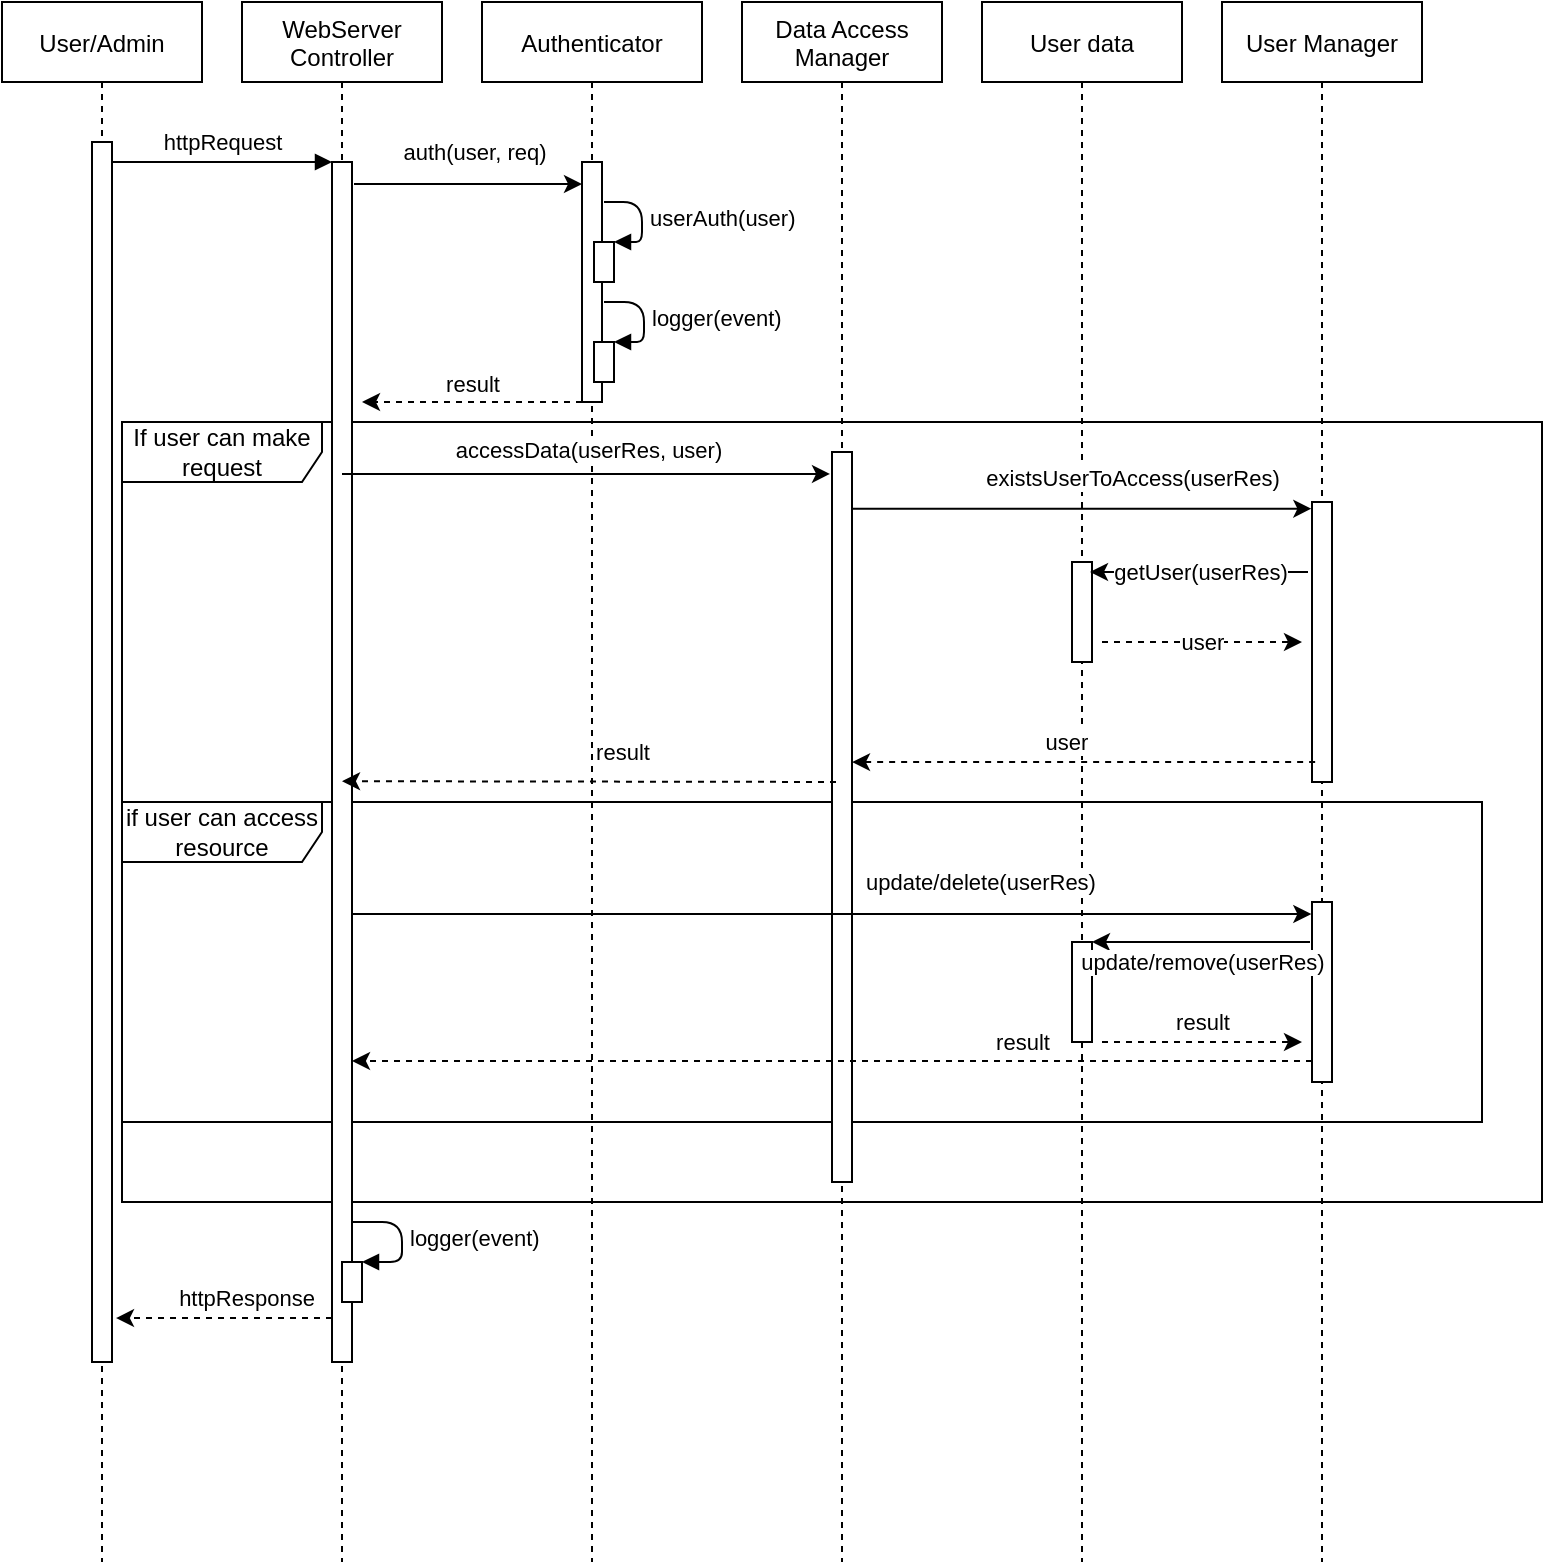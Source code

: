 <mxfile scale="1" border="50" version="15.4.0" type="device"><diagram id="kgpKYQtTHZ0yAKxKKP6v" name="Page-1"><mxGraphModel dx="1422" dy="822" grid="1" gridSize="10" guides="1" tooltips="1" connect="1" arrows="1" fold="1" page="0" pageScale="1" pageWidth="827" pageHeight="1169" background="#ffffff" math="0" shadow="0"><root><mxCell id="0"/><mxCell id="1" parent="0"/><mxCell id="WwIgKNTbLz1u6KRncIE_-7" value="If user can make request" style="shape=umlFrame;whiteSpace=wrap;html=1;width=100;height=30;" parent="1" vertex="1"><mxGeometry x="90" y="290" width="710" height="390" as="geometry"/></mxCell><mxCell id="ftoYbOk-JGPZ0bV9JPtO-1" value="if user can access resource" style="shape=umlFrame;whiteSpace=wrap;html=1;width=100;height=30;" parent="1" vertex="1"><mxGeometry x="90" y="480" width="680" height="160" as="geometry"/></mxCell><mxCell id="3nuBFxr9cyL0pnOWT2aG-1" value="User/Admin" style="shape=umlLifeline;perimeter=lifelinePerimeter;container=1;collapsible=0;recursiveResize=0;shadow=0;strokeWidth=1;" parent="1" vertex="1"><mxGeometry x="30" y="80" width="100" height="780" as="geometry"/></mxCell><mxCell id="3nuBFxr9cyL0pnOWT2aG-2" value="" style="points=[];perimeter=orthogonalPerimeter;shadow=0;strokeWidth=1;" parent="3nuBFxr9cyL0pnOWT2aG-1" vertex="1"><mxGeometry x="45" y="70" width="10" height="610" as="geometry"/></mxCell><mxCell id="3nuBFxr9cyL0pnOWT2aG-5" value="WebServer &#10;Controller" style="shape=umlLifeline;perimeter=lifelinePerimeter;container=1;collapsible=0;recursiveResize=0;shadow=0;strokeWidth=1;" parent="1" vertex="1"><mxGeometry x="150" y="80" width="100" height="780" as="geometry"/></mxCell><mxCell id="3nuBFxr9cyL0pnOWT2aG-6" value="" style="points=[];perimeter=orthogonalPerimeter;shadow=0;strokeWidth=1;" parent="3nuBFxr9cyL0pnOWT2aG-5" vertex="1"><mxGeometry x="45" y="80" width="10" height="600" as="geometry"/></mxCell><mxCell id="BdwPfXk1jHc5YAMkvqFH-58" value="" style="html=1;points=[];perimeter=orthogonalPerimeter;" parent="3nuBFxr9cyL0pnOWT2aG-5" vertex="1"><mxGeometry x="50" y="630" width="10" height="20" as="geometry"/></mxCell><mxCell id="BdwPfXk1jHc5YAMkvqFH-59" value="logger(event)" style="edgeStyle=orthogonalEdgeStyle;html=1;align=left;spacingLeft=2;endArrow=block;entryX=1;entryY=0;" parent="3nuBFxr9cyL0pnOWT2aG-5" target="BdwPfXk1jHc5YAMkvqFH-58" edge="1"><mxGeometry relative="1" as="geometry"><mxPoint x="55" y="610" as="sourcePoint"/><Array as="points"><mxPoint x="80" y="610"/><mxPoint x="80" y="630"/></Array></mxGeometry></mxCell><mxCell id="3nuBFxr9cyL0pnOWT2aG-8" value="" style="verticalAlign=bottom;endArrow=block;entryX=0;entryY=0;shadow=0;strokeWidth=1;" parent="1" edge="1"><mxGeometry relative="1" as="geometry"><mxPoint x="85" y="160.0" as="sourcePoint"/><mxPoint x="195" y="160.0" as="targetPoint"/></mxGeometry></mxCell><mxCell id="BdwPfXk1jHc5YAMkvqFH-1" value="httpRequest" style="edgeLabel;html=1;align=center;verticalAlign=middle;resizable=0;points=[];" parent="3nuBFxr9cyL0pnOWT2aG-8" vertex="1" connectable="0"><mxGeometry x="0.329" y="-1" relative="1" as="geometry"><mxPoint x="-18" y="-11" as="offset"/></mxGeometry></mxCell><mxCell id="BdwPfXk1jHc5YAMkvqFH-2" value="Authenticator" style="shape=umlLifeline;perimeter=lifelinePerimeter;container=1;collapsible=0;recursiveResize=0;shadow=0;strokeWidth=1;" parent="1" vertex="1"><mxGeometry x="270" y="80" width="110" height="780" as="geometry"/></mxCell><mxCell id="BdwPfXk1jHc5YAMkvqFH-3" value="" style="points=[];perimeter=orthogonalPerimeter;shadow=0;strokeWidth=1;" parent="BdwPfXk1jHc5YAMkvqFH-2" vertex="1"><mxGeometry x="50" y="80" width="10" height="120" as="geometry"/></mxCell><mxCell id="BdwPfXk1jHc5YAMkvqFH-36" value="" style="html=1;points=[];perimeter=orthogonalPerimeter;" parent="BdwPfXk1jHc5YAMkvqFH-2" vertex="1"><mxGeometry x="56" y="120" width="10" height="20" as="geometry"/></mxCell><mxCell id="BdwPfXk1jHc5YAMkvqFH-37" value="userAuth(user)" style="edgeStyle=orthogonalEdgeStyle;html=1;align=left;spacingLeft=2;endArrow=block;entryX=1;entryY=0;" parent="BdwPfXk1jHc5YAMkvqFH-2" target="BdwPfXk1jHc5YAMkvqFH-36" edge="1"><mxGeometry relative="1" as="geometry"><mxPoint x="61" y="100" as="sourcePoint"/><Array as="points"><mxPoint x="80" y="100"/><mxPoint x="80" y="120"/></Array></mxGeometry></mxCell><mxCell id="BdwPfXk1jHc5YAMkvqFH-38" value="" style="html=1;points=[];perimeter=orthogonalPerimeter;" parent="BdwPfXk1jHc5YAMkvqFH-2" vertex="1"><mxGeometry x="56" y="170" width="10" height="20" as="geometry"/></mxCell><mxCell id="BdwPfXk1jHc5YAMkvqFH-39" value="logger(event)" style="edgeStyle=orthogonalEdgeStyle;html=1;align=left;spacingLeft=2;endArrow=block;entryX=1;entryY=0;" parent="BdwPfXk1jHc5YAMkvqFH-2" target="BdwPfXk1jHc5YAMkvqFH-38" edge="1"><mxGeometry relative="1" as="geometry"><mxPoint x="61" y="150" as="sourcePoint"/><Array as="points"><mxPoint x="81" y="150"/><mxPoint x="81" y="170"/></Array></mxGeometry></mxCell><mxCell id="BdwPfXk1jHc5YAMkvqFH-4" value="" style="endArrow=classic;html=1;" parent="1" edge="1"><mxGeometry width="50" height="50" relative="1" as="geometry"><mxPoint x="206" y="171" as="sourcePoint"/><mxPoint x="320" y="171" as="targetPoint"/></mxGeometry></mxCell><mxCell id="BdwPfXk1jHc5YAMkvqFH-5" value="auth(user, req)" style="edgeLabel;html=1;align=center;verticalAlign=middle;resizable=0;points=[];" parent="BdwPfXk1jHc5YAMkvqFH-4" vertex="1" connectable="0"><mxGeometry x="0.393" relative="1" as="geometry"><mxPoint x="-20" y="-16" as="offset"/></mxGeometry></mxCell><mxCell id="BdwPfXk1jHc5YAMkvqFH-40" value="" style="endArrow=classic;html=1;entryX=1.5;entryY=0.2;entryDx=0;entryDy=0;entryPerimeter=0;dashed=1;" parent="1" source="BdwPfXk1jHc5YAMkvqFH-3" target="3nuBFxr9cyL0pnOWT2aG-6" edge="1"><mxGeometry width="50" height="50" relative="1" as="geometry"><mxPoint x="400" y="300" as="sourcePoint"/><mxPoint x="450" y="250" as="targetPoint"/></mxGeometry></mxCell><mxCell id="WwIgKNTbLz1u6KRncIE_-2" value="result" style="edgeLabel;html=1;align=center;verticalAlign=middle;resizable=0;points=[];" parent="BdwPfXk1jHc5YAMkvqFH-40" vertex="1" connectable="0"><mxGeometry x="0.35" y="-1" relative="1" as="geometry"><mxPoint x="19" y="-8" as="offset"/></mxGeometry></mxCell><mxCell id="BdwPfXk1jHc5YAMkvqFH-52" value="Data Access&#10;Manager" style="shape=umlLifeline;perimeter=lifelinePerimeter;container=1;collapsible=0;recursiveResize=0;shadow=0;strokeWidth=1;" parent="1" vertex="1"><mxGeometry x="400" y="80" width="100" height="780" as="geometry"/></mxCell><mxCell id="BdwPfXk1jHc5YAMkvqFH-53" value="" style="points=[];perimeter=orthogonalPerimeter;shadow=0;strokeWidth=1;" parent="BdwPfXk1jHc5YAMkvqFH-52" vertex="1"><mxGeometry x="45" y="225" width="10" height="365" as="geometry"/></mxCell><mxCell id="BdwPfXk1jHc5YAMkvqFH-54" value="" style="endArrow=classic;html=1;entryX=-0.1;entryY=0.03;entryDx=0;entryDy=0;entryPerimeter=0;" parent="1" source="3nuBFxr9cyL0pnOWT2aG-5" target="BdwPfXk1jHc5YAMkvqFH-53" edge="1"><mxGeometry width="50" height="50" relative="1" as="geometry"><mxPoint x="400" y="370" as="sourcePoint"/><mxPoint x="450" y="320" as="targetPoint"/></mxGeometry></mxCell><mxCell id="BdwPfXk1jHc5YAMkvqFH-55" value="accessData(userRes, user)" style="edgeLabel;html=1;align=center;verticalAlign=middle;resizable=0;points=[];" parent="BdwPfXk1jHc5YAMkvqFH-54" vertex="1" connectable="0"><mxGeometry x="-0.109" y="1" relative="1" as="geometry"><mxPoint x="14" y="-11" as="offset"/></mxGeometry></mxCell><mxCell id="BdwPfXk1jHc5YAMkvqFH-60" value="" style="endArrow=classic;html=1;dashed=1;entryX=1.2;entryY=0.964;entryDx=0;entryDy=0;entryPerimeter=0;" parent="1" source="3nuBFxr9cyL0pnOWT2aG-6" target="3nuBFxr9cyL0pnOWT2aG-2" edge="1"><mxGeometry width="50" height="50" relative="1" as="geometry"><mxPoint x="400" y="500" as="sourcePoint"/><mxPoint x="80" y="550" as="targetPoint"/></mxGeometry></mxCell><mxCell id="BdwPfXk1jHc5YAMkvqFH-61" value="httpResponse" style="edgeLabel;html=1;align=center;verticalAlign=middle;resizable=0;points=[];" parent="BdwPfXk1jHc5YAMkvqFH-60" vertex="1" connectable="0"><mxGeometry x="-0.513" y="-1" relative="1" as="geometry"><mxPoint x="-17" y="-9" as="offset"/></mxGeometry></mxCell><mxCell id="WwIgKNTbLz1u6KRncIE_-17" value="User data" style="shape=umlLifeline;perimeter=lifelinePerimeter;container=1;collapsible=0;recursiveResize=0;shadow=0;strokeWidth=1;" parent="1" vertex="1"><mxGeometry x="520" y="80" width="100" height="780" as="geometry"/></mxCell><mxCell id="ub25hT1bnMIBzUZK0PUO-1" value="" style="points=[];perimeter=orthogonalPerimeter;shadow=0;strokeWidth=1;" vertex="1" parent="WwIgKNTbLz1u6KRncIE_-17"><mxGeometry x="45" y="280" width="10" height="50" as="geometry"/></mxCell><mxCell id="ub25hT1bnMIBzUZK0PUO-8" value="" style="points=[];perimeter=orthogonalPerimeter;shadow=0;strokeWidth=1;" vertex="1" parent="WwIgKNTbLz1u6KRncIE_-17"><mxGeometry x="45" y="470" width="10" height="50" as="geometry"/></mxCell><mxCell id="WwIgKNTbLz1u6KRncIE_-21" value="" style="endArrow=classic;html=1;dashed=1;exitX=0;exitY=0.883;exitDx=0;exitDy=0;exitPerimeter=0;" parent="1" source="WwIgKNTbLz1u6KRncIE_-18" target="3nuBFxr9cyL0pnOWT2aG-6" edge="1"><mxGeometry width="50" height="50" relative="1" as="geometry"><mxPoint x="565" y="500.0" as="sourcePoint"/><mxPoint x="460" y="500" as="targetPoint"/></mxGeometry></mxCell><mxCell id="WwIgKNTbLz1u6KRncIE_-22" value="result" style="edgeLabel;html=1;align=center;verticalAlign=middle;resizable=0;points=[];" parent="WwIgKNTbLz1u6KRncIE_-21" vertex="1" connectable="0"><mxGeometry x="-0.513" y="-1" relative="1" as="geometry"><mxPoint x="-28" y="-9" as="offset"/></mxGeometry></mxCell><mxCell id="WwIgKNTbLz1u6KRncIE_-23" value="User Manager" style="shape=umlLifeline;perimeter=lifelinePerimeter;container=1;collapsible=0;recursiveResize=0;shadow=0;strokeWidth=1;" parent="1" vertex="1"><mxGeometry x="640" y="80" width="100" height="780" as="geometry"/></mxCell><mxCell id="WwIgKNTbLz1u6KRncIE_-24" value="" style="points=[];perimeter=orthogonalPerimeter;shadow=0;strokeWidth=1;" parent="WwIgKNTbLz1u6KRncIE_-23" vertex="1"><mxGeometry x="45" y="250" width="10" height="140" as="geometry"/></mxCell><mxCell id="WwIgKNTbLz1u6KRncIE_-18" value="" style="points=[];perimeter=orthogonalPerimeter;shadow=0;strokeWidth=1;" parent="WwIgKNTbLz1u6KRncIE_-23" vertex="1"><mxGeometry x="45" y="450" width="10" height="90" as="geometry"/></mxCell><mxCell id="bsaanuFilML_rJ2HmCTl-1" value="" style="endArrow=classic;html=1;dashed=1;exitX=0.157;exitY=0.929;exitDx=0;exitDy=0;exitPerimeter=0;" parent="1" source="WwIgKNTbLz1u6KRncIE_-24" target="BdwPfXk1jHc5YAMkvqFH-53" edge="1"><mxGeometry width="50" height="50" relative="1" as="geometry"><mxPoint x="650" y="440" as="sourcePoint"/><mxPoint x="420" y="440" as="targetPoint"/></mxGeometry></mxCell><mxCell id="bsaanuFilML_rJ2HmCTl-2" value="user" style="edgeLabel;html=1;align=center;verticalAlign=middle;resizable=0;points=[];" parent="bsaanuFilML_rJ2HmCTl-1" vertex="1" connectable="0"><mxGeometry x="-0.513" y="-1" relative="1" as="geometry"><mxPoint x="-68" y="-9" as="offset"/></mxGeometry></mxCell><mxCell id="bsaanuFilML_rJ2HmCTl-4" value="" style="endArrow=classic;html=1;entryX=-0.033;entryY=0.024;entryDx=0;entryDy=0;entryPerimeter=0;" parent="1" source="BdwPfXk1jHc5YAMkvqFH-53" target="WwIgKNTbLz1u6KRncIE_-24" edge="1"><mxGeometry width="50" height="50" relative="1" as="geometry"><mxPoint x="500" y="330" as="sourcePoint"/><mxPoint x="614" y="330" as="targetPoint"/></mxGeometry></mxCell><mxCell id="bsaanuFilML_rJ2HmCTl-5" value="existsUserToAccess(userRes)" style="edgeLabel;html=1;align=center;verticalAlign=middle;resizable=0;points=[];" parent="bsaanuFilML_rJ2HmCTl-4" vertex="1" connectable="0"><mxGeometry x="0.393" relative="1" as="geometry"><mxPoint x="-20" y="-16" as="offset"/></mxGeometry></mxCell><mxCell id="bsaanuFilML_rJ2HmCTl-8" value="" style="endArrow=classic;html=1;entryX=-0.033;entryY=0.067;entryDx=0;entryDy=0;entryPerimeter=0;" parent="1" source="3nuBFxr9cyL0pnOWT2aG-6" target="WwIgKNTbLz1u6KRncIE_-18" edge="1"><mxGeometry width="50" height="50" relative="1" as="geometry"><mxPoint x="450" y="580" as="sourcePoint"/><mxPoint x="564" y="580" as="targetPoint"/></mxGeometry></mxCell><mxCell id="bsaanuFilML_rJ2HmCTl-9" value="update/delete(userRes)" style="edgeLabel;html=1;align=center;verticalAlign=middle;resizable=0;points=[];" parent="bsaanuFilML_rJ2HmCTl-8" vertex="1" connectable="0"><mxGeometry x="0.393" relative="1" as="geometry"><mxPoint x="-20" y="-16" as="offset"/></mxGeometry></mxCell><mxCell id="ub25hT1bnMIBzUZK0PUO-2" value="" style="endArrow=classic;html=1;rounded=0;edgeStyle=orthogonalEdgeStyle;exitX=-0.2;exitY=0.25;exitDx=0;exitDy=0;exitPerimeter=0;entryX=0.9;entryY=0.1;entryDx=0;entryDy=0;entryPerimeter=0;" edge="1" parent="1" source="WwIgKNTbLz1u6KRncIE_-24" target="ub25hT1bnMIBzUZK0PUO-1"><mxGeometry relative="1" as="geometry"><mxPoint x="350" y="480" as="sourcePoint"/><mxPoint x="590" y="365" as="targetPoint"/></mxGeometry></mxCell><mxCell id="ub25hT1bnMIBzUZK0PUO-3" value="getUser(userRes)" style="edgeLabel;resizable=0;html=1;align=center;verticalAlign=middle;" connectable="0" vertex="1" parent="ub25hT1bnMIBzUZK0PUO-2"><mxGeometry relative="1" as="geometry"/></mxCell><mxCell id="ub25hT1bnMIBzUZK0PUO-4" value="" style="endArrow=classic;html=1;rounded=0;edgeStyle=orthogonalEdgeStyle;dashed=1;" edge="1" parent="1"><mxGeometry relative="1" as="geometry"><mxPoint x="580" y="400" as="sourcePoint"/><mxPoint x="680" y="400" as="targetPoint"/></mxGeometry></mxCell><mxCell id="ub25hT1bnMIBzUZK0PUO-5" value="user" style="edgeLabel;resizable=0;html=1;align=center;verticalAlign=middle;" connectable="0" vertex="1" parent="ub25hT1bnMIBzUZK0PUO-4"><mxGeometry relative="1" as="geometry"/></mxCell><mxCell id="ub25hT1bnMIBzUZK0PUO-6" value="" style="endArrow=classic;html=1;dashed=1;exitX=0.2;exitY=0.452;exitDx=0;exitDy=0;exitPerimeter=0;entryX=0.5;entryY=0.516;entryDx=0;entryDy=0;entryPerimeter=0;" edge="1" parent="1" source="BdwPfXk1jHc5YAMkvqFH-53" target="3nuBFxr9cyL0pnOWT2aG-6"><mxGeometry width="50" height="50" relative="1" as="geometry"><mxPoint x="440.78" y="469.5" as="sourcePoint"/><mxPoint x="209.21" y="469.5" as="targetPoint"/></mxGeometry></mxCell><mxCell id="ub25hT1bnMIBzUZK0PUO-7" value="result" style="edgeLabel;html=1;align=center;verticalAlign=middle;resizable=0;points=[];" vertex="1" connectable="0" parent="ub25hT1bnMIBzUZK0PUO-6"><mxGeometry x="-0.513" y="-1" relative="1" as="geometry"><mxPoint x="-47" y="-14" as="offset"/></mxGeometry></mxCell><mxCell id="ub25hT1bnMIBzUZK0PUO-9" value="" style="endArrow=classic;html=1;rounded=0;edgeStyle=orthogonalEdgeStyle;exitX=-0.2;exitY=0.25;exitDx=0;exitDy=0;exitPerimeter=0;entryX=0.9;entryY=0.1;entryDx=0;entryDy=0;entryPerimeter=0;" edge="1" parent="1"><mxGeometry relative="1" as="geometry"><mxPoint x="684" y="550" as="sourcePoint"/><mxPoint x="575" y="550" as="targetPoint"/></mxGeometry></mxCell><mxCell id="ub25hT1bnMIBzUZK0PUO-10" value="update/remove(userRes)" style="edgeLabel;resizable=0;html=1;align=center;verticalAlign=middle;" connectable="0" vertex="1" parent="ub25hT1bnMIBzUZK0PUO-9"><mxGeometry relative="1" as="geometry"><mxPoint y="10" as="offset"/></mxGeometry></mxCell><mxCell id="ub25hT1bnMIBzUZK0PUO-11" value="" style="endArrow=classic;html=1;rounded=0;edgeStyle=orthogonalEdgeStyle;dashed=1;" edge="1" parent="1"><mxGeometry relative="1" as="geometry"><mxPoint x="580" y="600" as="sourcePoint"/><mxPoint x="680" y="600" as="targetPoint"/></mxGeometry></mxCell><mxCell id="ub25hT1bnMIBzUZK0PUO-12" value="result" style="edgeLabel;resizable=0;html=1;align=center;verticalAlign=middle;" connectable="0" vertex="1" parent="ub25hT1bnMIBzUZK0PUO-11"><mxGeometry relative="1" as="geometry"><mxPoint y="-10" as="offset"/></mxGeometry></mxCell></root></mxGraphModel></diagram></mxfile>
